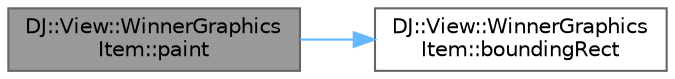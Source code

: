 digraph "DJ::View::WinnerGraphicsItem::paint"
{
 // LATEX_PDF_SIZE
  bgcolor="transparent";
  edge [fontname=Helvetica,fontsize=10,labelfontname=Helvetica,labelfontsize=10];
  node [fontname=Helvetica,fontsize=10,shape=box,height=0.2,width=0.4];
  rankdir="LR";
  Node1 [id="Node000001",label="DJ::View::WinnerGraphics\lItem::paint",height=0.2,width=0.4,color="gray40", fillcolor="grey60", style="filled", fontcolor="black",tooltip="Paints this item on the scene."];
  Node1 -> Node2 [id="edge1_Node000001_Node000002",color="steelblue1",style="solid",tooltip=" "];
  Node2 [id="Node000002",label="DJ::View::WinnerGraphics\lItem::boundingRect",height=0.2,width=0.4,color="grey40", fillcolor="white", style="filled",URL="$class_d_j_1_1_view_1_1_winner_graphics_item.html#acc9e31343d260466a3cac510bca36058",tooltip="Returns the bounding rectangle for this item."];
}
